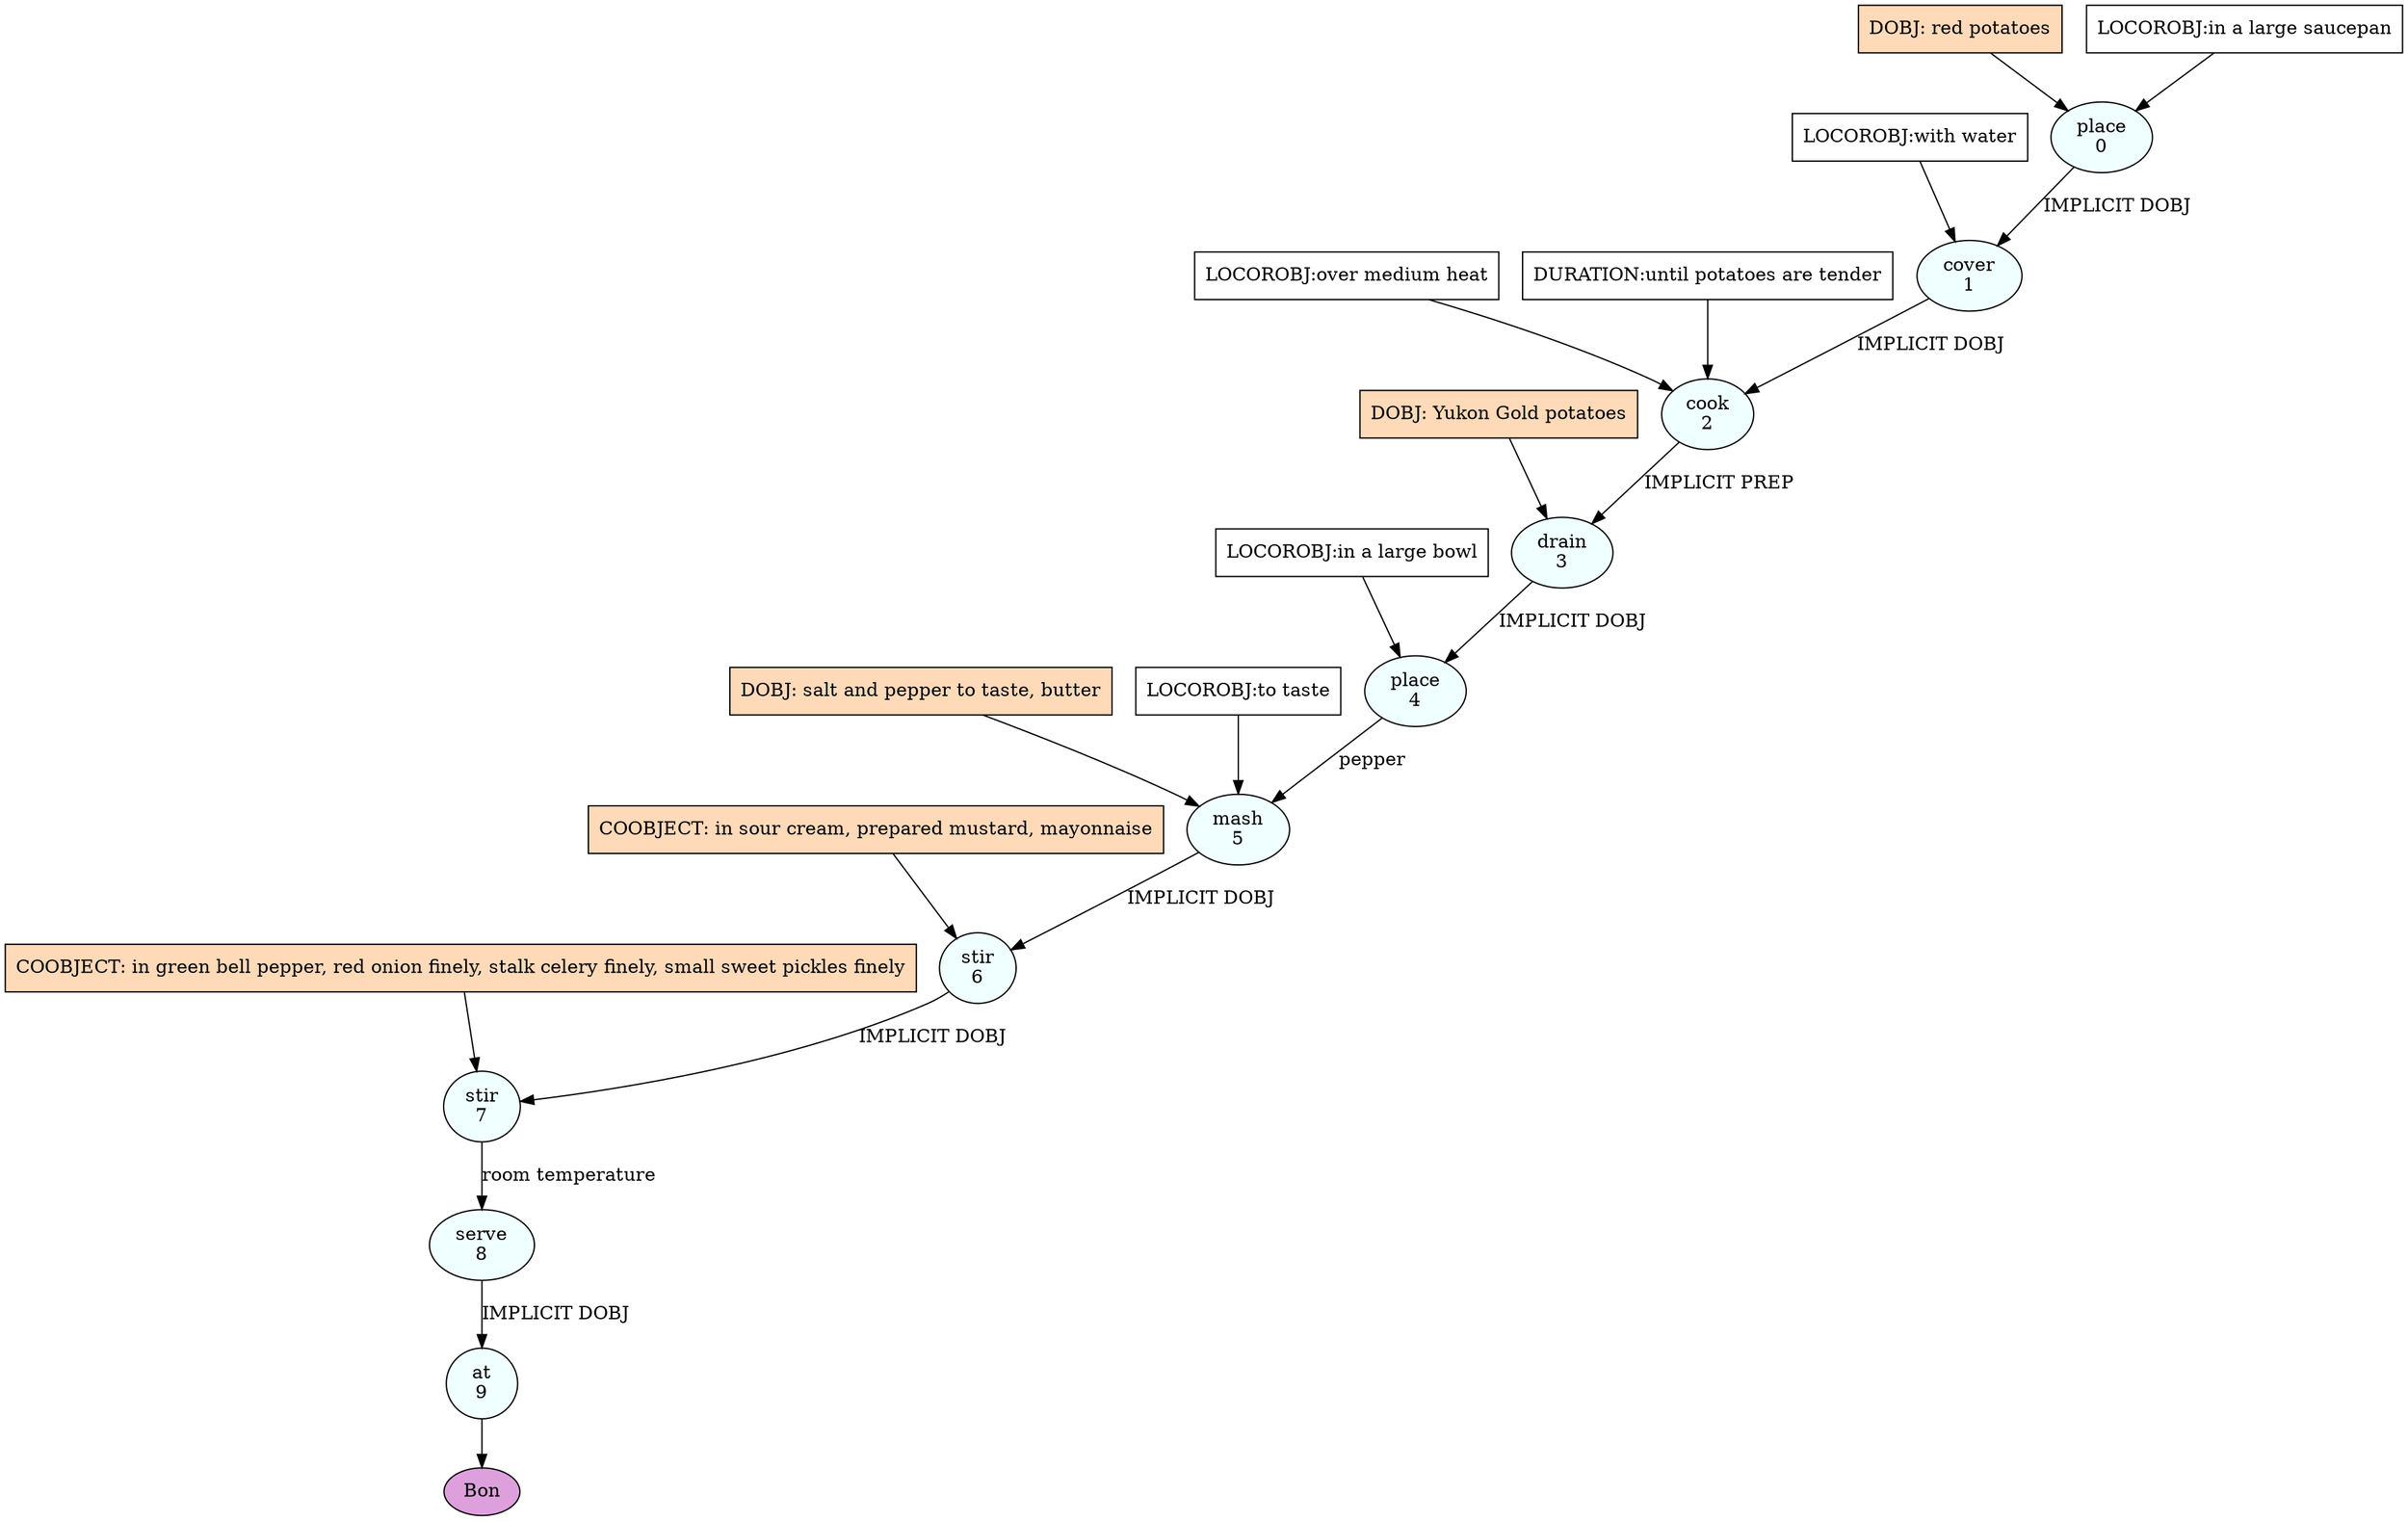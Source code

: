 digraph recipe {
E0[label="place
0", shape=oval, style=filled, fillcolor=azure]
E1[label="cover
1", shape=oval, style=filled, fillcolor=azure]
E2[label="cook
2", shape=oval, style=filled, fillcolor=azure]
E3[label="drain
3", shape=oval, style=filled, fillcolor=azure]
E4[label="place
4", shape=oval, style=filled, fillcolor=azure]
E5[label="mash
5", shape=oval, style=filled, fillcolor=azure]
E6[label="stir
6", shape=oval, style=filled, fillcolor=azure]
E7[label="stir
7", shape=oval, style=filled, fillcolor=azure]
E8[label="serve
8", shape=oval, style=filled, fillcolor=azure]
E9[label="at
9", shape=oval, style=filled, fillcolor=azure]
D0[label="DOBJ: red potatoes", shape=box, style=filled, fillcolor=peachpuff]
D0 -> E0
P0_0[label="LOCOROBJ:in a large saucepan", shape=box, style=filled, fillcolor=white]
P0_0 -> E0
E0 -> E1 [label="IMPLICIT DOBJ"]
P1_0_0[label="LOCOROBJ:with water", shape=box, style=filled, fillcolor=white]
P1_0_0 -> E1
E1 -> E2 [label="IMPLICIT DOBJ"]
P2_0_0[label="LOCOROBJ:over medium heat", shape=box, style=filled, fillcolor=white]
P2_0_0 -> E2
P2_1_0[label="DURATION:until potatoes are tender", shape=box, style=filled, fillcolor=white]
P2_1_0 -> E2
D3_ing[label="DOBJ: Yukon Gold potatoes", shape=box, style=filled, fillcolor=peachpuff]
D3_ing -> E3
E2 -> E3 [label="IMPLICIT PREP"]
E3 -> E4 [label="IMPLICIT DOBJ"]
P4_0_0[label="LOCOROBJ:in a large bowl", shape=box, style=filled, fillcolor=white]
P4_0_0 -> E4
D5_ing[label="DOBJ: salt and pepper to taste, butter", shape=box, style=filled, fillcolor=peachpuff]
D5_ing -> E5
E4 -> E5 [label="pepper"]
P5_0_0[label="LOCOROBJ:to taste", shape=box, style=filled, fillcolor=white]
P5_0_0 -> E5
E5 -> E6 [label="IMPLICIT DOBJ"]
P6_0_ing[label="COOBJECT: in sour cream, prepared mustard, mayonnaise", shape=box, style=filled, fillcolor=peachpuff]
P6_0_ing -> E6
E6 -> E7 [label="IMPLICIT DOBJ"]
P7_0_ing[label="COOBJECT: in green bell pepper, red onion finely, stalk celery finely, small sweet pickles finely", shape=box, style=filled, fillcolor=peachpuff]
P7_0_ing -> E7
E7 -> E8 [label="room temperature"]
E8 -> E9 [label="IMPLICIT DOBJ"]
EOR[label="Bon", shape=oval, style=filled, fillcolor=plum]
E9 -> EOR
}
